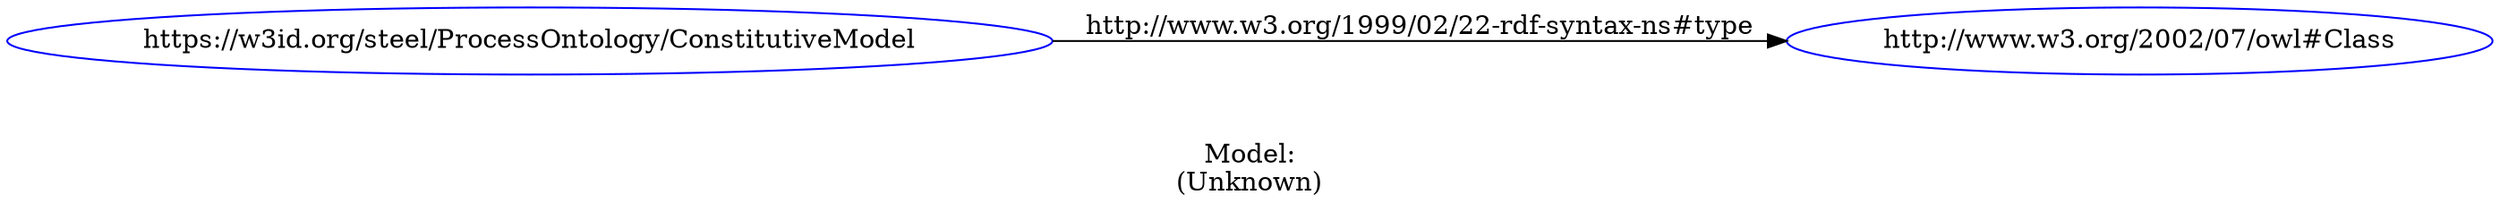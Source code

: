 digraph {
	rankdir = LR;
	charset="utf-8";

	"Rhttps://w3id.org/steel/ProcessOntology/ConstitutiveModel" -> "Rhttp://www.w3.org/2002/07/owl#Class" [ label="http://www.w3.org/1999/02/22-rdf-syntax-ns#type" ];

	// Resources
	"Rhttps://w3id.org/steel/ProcessOntology/ConstitutiveModel" [ label="https://w3id.org/steel/ProcessOntology/ConstitutiveModel", shape = ellipse, color = blue ];
	"Rhttp://www.w3.org/2002/07/owl#Class" [ label="http://www.w3.org/2002/07/owl#Class", shape = ellipse, color = blue ];

	// Anonymous nodes

	// Literals

	label="\n\nModel:\n(Unknown)";
}
